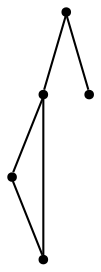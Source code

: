 graph {
  node [shape=point,comment="{\"directed\":false,\"doi\":\"10.1007/978-3-030-68766-3_22\",\"figure\":\"?\"}"]

  v0 [pos="1297.1650274850604,582.2982027512924"]
  v1 [pos="1372.9093568463923,369.0000829204795"]
  v2 [pos="1269.5231423117818,445.6740572789017"]
  v3 [pos="1256.0626188766541,302.3279353781005"]
  v4 [pos="1211.9889778628958,396.5292063795444"]

  v0 -- v1 [id="-1",pos="1297.1650274850604,582.2982027512924 1030.7975015551553,581.5355803072932 1011.9028391204002,384.82332623637876 1101.7004949408486,300.39843207910235 1191.4981507612968,215.97350612800665 1389.9839280013803,243.83595598745876 1372.9093568463923,369.0000829204795"]
  v1 -- v4 [id="-2",pos="1372.9093568463923,369.0000829204795 1327.623911356565,397.7002045341285 1313.3550519556616,371.5838712245871 1292.6392172380386,361.81992576372284 1271.9275793559837,352.0601770869917 1244.7732901696127,358.65281625893766 1211.9889778628958,396.5292063795444"]
  v2 -- v0 [id="-3",pos="1269.5231423117818,445.6740572789017 1265.7799564754732,487.7141208006714 1278.561849869052,534.4523997280738 1297.1650274850604,582.2982027512924"]
  v2 -- v3 [id="-4",pos="1269.5231423117818,445.6740572789017 1270.3128517450477,438.0123477340803 1271.5622351845946,430.5111938804987 1273.427884483148,423.1873699557205 1285.5381714568784,375.6428927391072 1323.6109734924855,335.57447775445115 1256.0626188766541,302.3279353781005"]
  v4 -- v0 [id="-6",pos="1211.9889778628958,396.5292063795444 1068.0034662807047,390.09493222098337 1079.0801871131732,533.5993555475313 1297.1650274850604,582.2982027512924"]
}